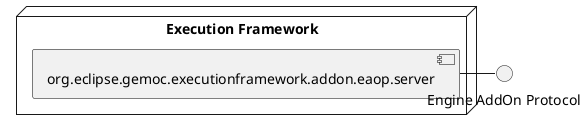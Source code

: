 @startuml
skinparam ComponentBorderColor black

scale max 1024 width
scale max 800 height

node "Execution Framework" as exec_framework {
  [org.eclipse.gemoc.executionframework.addon.eaop.server]
}

interface "Engine AddOn Protocol" as EAOP

org.eclipse.gemoc.executionframework.addon.eaop.server - EAOP

@enduml